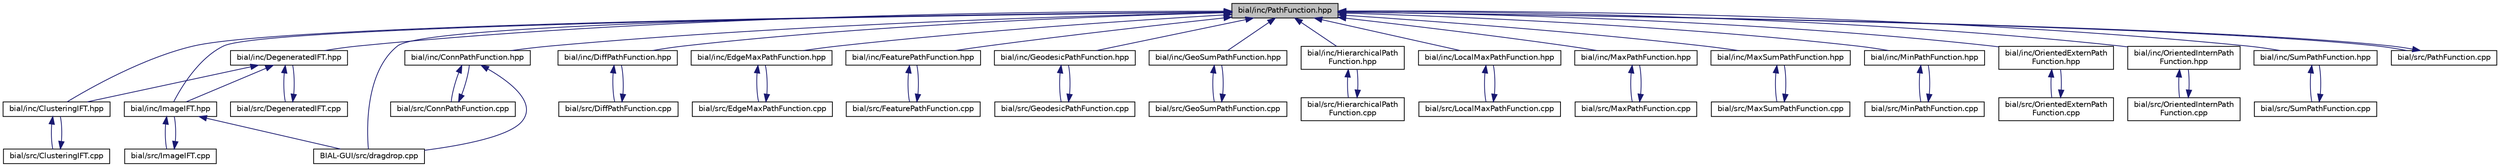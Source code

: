 digraph "bial/inc/PathFunction.hpp"
{
  edge [fontname="Helvetica",fontsize="10",labelfontname="Helvetica",labelfontsize="10"];
  node [fontname="Helvetica",fontsize="10",shape=record];
  Node1 [label="bial/inc/PathFunction.hpp",height=0.2,width=0.4,color="black", fillcolor="grey75", style="filled", fontcolor="black"];
  Node1 -> Node2 [dir="back",color="midnightblue",fontsize="10",style="solid",fontname="Helvetica"];
  Node2 [label="bial/inc/DegeneratedIFT.hpp",height=0.2,width=0.4,color="black", fillcolor="white", style="filled",URL="$_degenerated_i_f_t_8hpp.html"];
  Node2 -> Node3 [dir="back",color="midnightblue",fontsize="10",style="solid",fontname="Helvetica"];
  Node3 [label="bial/inc/ClusteringIFT.hpp",height=0.2,width=0.4,color="black", fillcolor="white", style="filled",URL="$_clustering_i_f_t_8hpp.html"];
  Node3 -> Node4 [dir="back",color="midnightblue",fontsize="10",style="solid",fontname="Helvetica"];
  Node4 [label="bial/src/ClusteringIFT.cpp",height=0.2,width=0.4,color="black", fillcolor="white", style="filled",URL="$_clustering_i_f_t_8cpp.html"];
  Node4 -> Node3 [dir="back",color="midnightblue",fontsize="10",style="solid",fontname="Helvetica"];
  Node2 -> Node5 [dir="back",color="midnightblue",fontsize="10",style="solid",fontname="Helvetica"];
  Node5 [label="bial/inc/ImageIFT.hpp",height=0.2,width=0.4,color="black", fillcolor="white", style="filled",URL="$_image_i_f_t_8hpp.html"];
  Node5 -> Node6 [dir="back",color="midnightblue",fontsize="10",style="solid",fontname="Helvetica"];
  Node6 [label="bial/src/ImageIFT.cpp",height=0.2,width=0.4,color="black", fillcolor="white", style="filled",URL="$_image_i_f_t_8cpp.html"];
  Node6 -> Node5 [dir="back",color="midnightblue",fontsize="10",style="solid",fontname="Helvetica"];
  Node5 -> Node7 [dir="back",color="midnightblue",fontsize="10",style="solid",fontname="Helvetica"];
  Node7 [label="BIAL-GUI/src/dragdrop.cpp",height=0.2,width=0.4,color="black", fillcolor="white", style="filled",URL="$dragdrop_8cpp.html"];
  Node2 -> Node8 [dir="back",color="midnightblue",fontsize="10",style="solid",fontname="Helvetica"];
  Node8 [label="bial/src/DegeneratedIFT.cpp",height=0.2,width=0.4,color="black", fillcolor="white", style="filled",URL="$_degenerated_i_f_t_8cpp.html"];
  Node8 -> Node2 [dir="back",color="midnightblue",fontsize="10",style="solid",fontname="Helvetica"];
  Node1 -> Node3 [dir="back",color="midnightblue",fontsize="10",style="solid",fontname="Helvetica"];
  Node1 -> Node9 [dir="back",color="midnightblue",fontsize="10",style="solid",fontname="Helvetica"];
  Node9 [label="bial/inc/ConnPathFunction.hpp",height=0.2,width=0.4,color="black", fillcolor="white", style="filled",URL="$_conn_path_function_8hpp.html"];
  Node9 -> Node10 [dir="back",color="midnightblue",fontsize="10",style="solid",fontname="Helvetica"];
  Node10 [label="bial/src/ConnPathFunction.cpp",height=0.2,width=0.4,color="black", fillcolor="white", style="filled",URL="$_conn_path_function_8cpp.html"];
  Node10 -> Node9 [dir="back",color="midnightblue",fontsize="10",style="solid",fontname="Helvetica"];
  Node9 -> Node7 [dir="back",color="midnightblue",fontsize="10",style="solid",fontname="Helvetica"];
  Node1 -> Node11 [dir="back",color="midnightblue",fontsize="10",style="solid",fontname="Helvetica"];
  Node11 [label="bial/inc/DiffPathFunction.hpp",height=0.2,width=0.4,color="black", fillcolor="white", style="filled",URL="$_diff_path_function_8hpp.html"];
  Node11 -> Node12 [dir="back",color="midnightblue",fontsize="10",style="solid",fontname="Helvetica"];
  Node12 [label="bial/src/DiffPathFunction.cpp",height=0.2,width=0.4,color="black", fillcolor="white", style="filled",URL="$_diff_path_function_8cpp.html"];
  Node12 -> Node11 [dir="back",color="midnightblue",fontsize="10",style="solid",fontname="Helvetica"];
  Node1 -> Node13 [dir="back",color="midnightblue",fontsize="10",style="solid",fontname="Helvetica"];
  Node13 [label="bial/inc/EdgeMaxPathFunction.hpp",height=0.2,width=0.4,color="black", fillcolor="white", style="filled",URL="$_edge_max_path_function_8hpp.html"];
  Node13 -> Node14 [dir="back",color="midnightblue",fontsize="10",style="solid",fontname="Helvetica"];
  Node14 [label="bial/src/EdgeMaxPathFunction.cpp",height=0.2,width=0.4,color="black", fillcolor="white", style="filled",URL="$_edge_max_path_function_8cpp.html"];
  Node14 -> Node13 [dir="back",color="midnightblue",fontsize="10",style="solid",fontname="Helvetica"];
  Node1 -> Node15 [dir="back",color="midnightblue",fontsize="10",style="solid",fontname="Helvetica"];
  Node15 [label="bial/inc/FeaturePathFunction.hpp",height=0.2,width=0.4,color="black", fillcolor="white", style="filled",URL="$_feature_path_function_8hpp.html"];
  Node15 -> Node16 [dir="back",color="midnightblue",fontsize="10",style="solid",fontname="Helvetica"];
  Node16 [label="bial/src/FeaturePathFunction.cpp",height=0.2,width=0.4,color="black", fillcolor="white", style="filled",URL="$_feature_path_function_8cpp.html"];
  Node16 -> Node15 [dir="back",color="midnightblue",fontsize="10",style="solid",fontname="Helvetica"];
  Node1 -> Node17 [dir="back",color="midnightblue",fontsize="10",style="solid",fontname="Helvetica"];
  Node17 [label="bial/inc/GeodesicPathFunction.hpp",height=0.2,width=0.4,color="black", fillcolor="white", style="filled",URL="$_geodesic_path_function_8hpp.html"];
  Node17 -> Node18 [dir="back",color="midnightblue",fontsize="10",style="solid",fontname="Helvetica"];
  Node18 [label="bial/src/GeodesicPathFunction.cpp",height=0.2,width=0.4,color="black", fillcolor="white", style="filled",URL="$_geodesic_path_function_8cpp.html"];
  Node18 -> Node17 [dir="back",color="midnightblue",fontsize="10",style="solid",fontname="Helvetica"];
  Node1 -> Node19 [dir="back",color="midnightblue",fontsize="10",style="solid",fontname="Helvetica"];
  Node19 [label="bial/inc/GeoSumPathFunction.hpp",height=0.2,width=0.4,color="black", fillcolor="white", style="filled",URL="$_geo_sum_path_function_8hpp.html"];
  Node19 -> Node20 [dir="back",color="midnightblue",fontsize="10",style="solid",fontname="Helvetica"];
  Node20 [label="bial/src/GeoSumPathFunction.cpp",height=0.2,width=0.4,color="black", fillcolor="white", style="filled",URL="$_geo_sum_path_function_8cpp.html"];
  Node20 -> Node19 [dir="back",color="midnightblue",fontsize="10",style="solid",fontname="Helvetica"];
  Node1 -> Node21 [dir="back",color="midnightblue",fontsize="10",style="solid",fontname="Helvetica"];
  Node21 [label="bial/inc/HierarchicalPath\lFunction.hpp",height=0.2,width=0.4,color="black", fillcolor="white", style="filled",URL="$_hierarchical_path_function_8hpp.html"];
  Node21 -> Node22 [dir="back",color="midnightblue",fontsize="10",style="solid",fontname="Helvetica"];
  Node22 [label="bial/src/HierarchicalPath\lFunction.cpp",height=0.2,width=0.4,color="black", fillcolor="white", style="filled",URL="$_hierarchical_path_function_8cpp.html"];
  Node22 -> Node21 [dir="back",color="midnightblue",fontsize="10",style="solid",fontname="Helvetica"];
  Node1 -> Node5 [dir="back",color="midnightblue",fontsize="10",style="solid",fontname="Helvetica"];
  Node1 -> Node23 [dir="back",color="midnightblue",fontsize="10",style="solid",fontname="Helvetica"];
  Node23 [label="bial/inc/LocalMaxPathFunction.hpp",height=0.2,width=0.4,color="black", fillcolor="white", style="filled",URL="$_local_max_path_function_8hpp.html"];
  Node23 -> Node24 [dir="back",color="midnightblue",fontsize="10",style="solid",fontname="Helvetica"];
  Node24 [label="bial/src/LocalMaxPathFunction.cpp",height=0.2,width=0.4,color="black", fillcolor="white", style="filled",URL="$_local_max_path_function_8cpp.html"];
  Node24 -> Node23 [dir="back",color="midnightblue",fontsize="10",style="solid",fontname="Helvetica"];
  Node1 -> Node25 [dir="back",color="midnightblue",fontsize="10",style="solid",fontname="Helvetica"];
  Node25 [label="bial/inc/MaxPathFunction.hpp",height=0.2,width=0.4,color="black", fillcolor="white", style="filled",URL="$_max_path_function_8hpp.html"];
  Node25 -> Node26 [dir="back",color="midnightblue",fontsize="10",style="solid",fontname="Helvetica"];
  Node26 [label="bial/src/MaxPathFunction.cpp",height=0.2,width=0.4,color="black", fillcolor="white", style="filled",URL="$_max_path_function_8cpp.html"];
  Node26 -> Node25 [dir="back",color="midnightblue",fontsize="10",style="solid",fontname="Helvetica"];
  Node1 -> Node27 [dir="back",color="midnightblue",fontsize="10",style="solid",fontname="Helvetica"];
  Node27 [label="bial/inc/MaxSumPathFunction.hpp",height=0.2,width=0.4,color="black", fillcolor="white", style="filled",URL="$_max_sum_path_function_8hpp.html"];
  Node27 -> Node28 [dir="back",color="midnightblue",fontsize="10",style="solid",fontname="Helvetica"];
  Node28 [label="bial/src/MaxSumPathFunction.cpp",height=0.2,width=0.4,color="black", fillcolor="white", style="filled",URL="$_max_sum_path_function_8cpp.html"];
  Node28 -> Node27 [dir="back",color="midnightblue",fontsize="10",style="solid",fontname="Helvetica"];
  Node1 -> Node29 [dir="back",color="midnightblue",fontsize="10",style="solid",fontname="Helvetica"];
  Node29 [label="bial/inc/MinPathFunction.hpp",height=0.2,width=0.4,color="black", fillcolor="white", style="filled",URL="$_min_path_function_8hpp.html"];
  Node29 -> Node30 [dir="back",color="midnightblue",fontsize="10",style="solid",fontname="Helvetica"];
  Node30 [label="bial/src/MinPathFunction.cpp",height=0.2,width=0.4,color="black", fillcolor="white", style="filled",URL="$_min_path_function_8cpp.html"];
  Node30 -> Node29 [dir="back",color="midnightblue",fontsize="10",style="solid",fontname="Helvetica"];
  Node1 -> Node31 [dir="back",color="midnightblue",fontsize="10",style="solid",fontname="Helvetica"];
  Node31 [label="bial/inc/OrientedExternPath\lFunction.hpp",height=0.2,width=0.4,color="black", fillcolor="white", style="filled",URL="$_oriented_extern_path_function_8hpp.html"];
  Node31 -> Node32 [dir="back",color="midnightblue",fontsize="10",style="solid",fontname="Helvetica"];
  Node32 [label="bial/src/OrientedExternPath\lFunction.cpp",height=0.2,width=0.4,color="black", fillcolor="white", style="filled",URL="$_oriented_extern_path_function_8cpp.html"];
  Node32 -> Node31 [dir="back",color="midnightblue",fontsize="10",style="solid",fontname="Helvetica"];
  Node1 -> Node33 [dir="back",color="midnightblue",fontsize="10",style="solid",fontname="Helvetica"];
  Node33 [label="bial/inc/OrientedInternPath\lFunction.hpp",height=0.2,width=0.4,color="black", fillcolor="white", style="filled",URL="$_oriented_intern_path_function_8hpp.html"];
  Node33 -> Node34 [dir="back",color="midnightblue",fontsize="10",style="solid",fontname="Helvetica"];
  Node34 [label="bial/src/OrientedInternPath\lFunction.cpp",height=0.2,width=0.4,color="black", fillcolor="white", style="filled",URL="$_oriented_intern_path_function_8cpp.html"];
  Node34 -> Node33 [dir="back",color="midnightblue",fontsize="10",style="solid",fontname="Helvetica"];
  Node1 -> Node35 [dir="back",color="midnightblue",fontsize="10",style="solid",fontname="Helvetica"];
  Node35 [label="bial/inc/SumPathFunction.hpp",height=0.2,width=0.4,color="black", fillcolor="white", style="filled",URL="$_sum_path_function_8hpp.html"];
  Node35 -> Node36 [dir="back",color="midnightblue",fontsize="10",style="solid",fontname="Helvetica"];
  Node36 [label="bial/src/SumPathFunction.cpp",height=0.2,width=0.4,color="black", fillcolor="white", style="filled",URL="$_sum_path_function_8cpp.html"];
  Node36 -> Node35 [dir="back",color="midnightblue",fontsize="10",style="solid",fontname="Helvetica"];
  Node1 -> Node37 [dir="back",color="midnightblue",fontsize="10",style="solid",fontname="Helvetica"];
  Node37 [label="bial/src/PathFunction.cpp",height=0.2,width=0.4,color="black", fillcolor="white", style="filled",URL="$_path_function_8cpp.html"];
  Node37 -> Node1 [dir="back",color="midnightblue",fontsize="10",style="solid",fontname="Helvetica"];
  Node1 -> Node7 [dir="back",color="midnightblue",fontsize="10",style="solid",fontname="Helvetica"];
}
